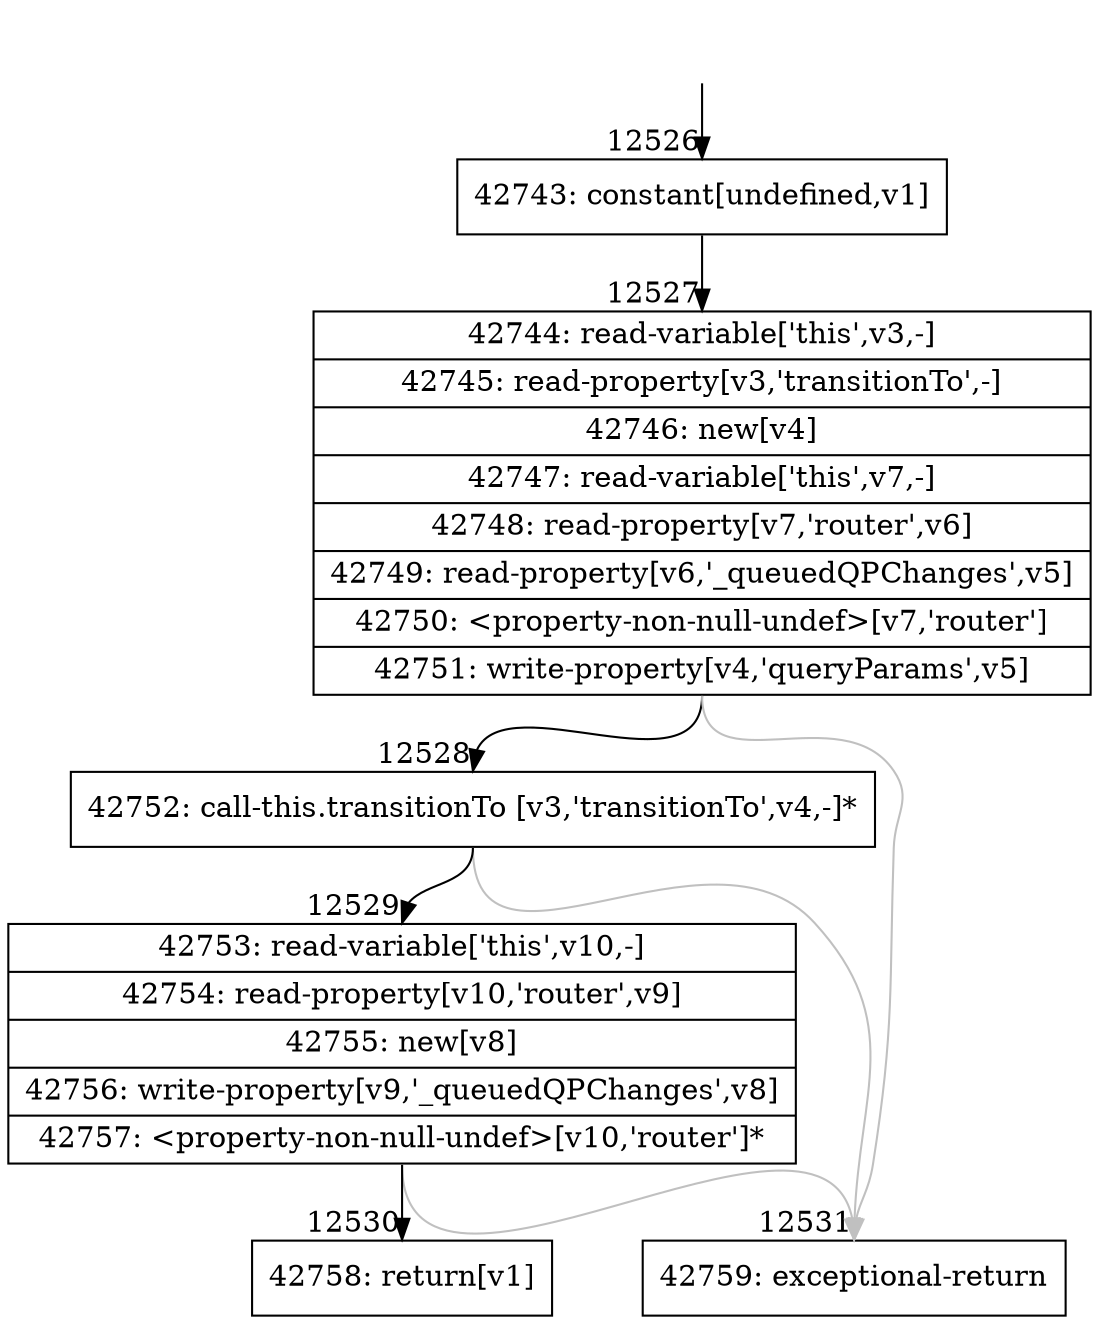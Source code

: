 digraph {
rankdir="TD"
BB_entry1042[shape=none,label=""];
BB_entry1042 -> BB12526 [tailport=s, headport=n, headlabel="    12526"]
BB12526 [shape=record label="{42743: constant[undefined,v1]}" ] 
BB12526 -> BB12527 [tailport=s, headport=n, headlabel="      12527"]
BB12527 [shape=record label="{42744: read-variable['this',v3,-]|42745: read-property[v3,'transitionTo',-]|42746: new[v4]|42747: read-variable['this',v7,-]|42748: read-property[v7,'router',v6]|42749: read-property[v6,'_queuedQPChanges',v5]|42750: \<property-non-null-undef\>[v7,'router']|42751: write-property[v4,'queryParams',v5]}" ] 
BB12527 -> BB12528 [tailport=s, headport=n, headlabel="      12528"]
BB12527 -> BB12531 [tailport=s, headport=n, color=gray, headlabel="      12531"]
BB12528 [shape=record label="{42752: call-this.transitionTo [v3,'transitionTo',v4,-]*}" ] 
BB12528 -> BB12529 [tailport=s, headport=n, headlabel="      12529"]
BB12528 -> BB12531 [tailport=s, headport=n, color=gray]
BB12529 [shape=record label="{42753: read-variable['this',v10,-]|42754: read-property[v10,'router',v9]|42755: new[v8]|42756: write-property[v9,'_queuedQPChanges',v8]|42757: \<property-non-null-undef\>[v10,'router']*}" ] 
BB12529 -> BB12530 [tailport=s, headport=n, headlabel="      12530"]
BB12529 -> BB12531 [tailport=s, headport=n, color=gray]
BB12530 [shape=record label="{42758: return[v1]}" ] 
BB12531 [shape=record label="{42759: exceptional-return}" ] 
//#$~ 22976
}
